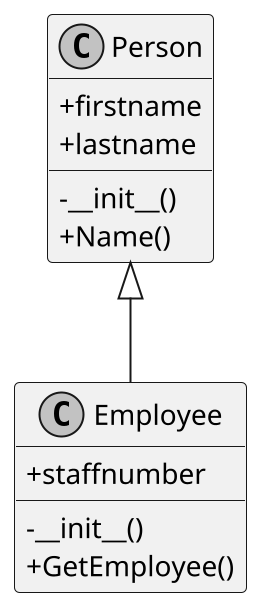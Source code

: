 @startuml
skinparam monochrome true
skinparam classAttributeIconSize 0
scale 2

class Person {
  +firstname
  +lastname
  -__init__()
  +Name()
}

Person <|-- Employee
class Employee {
  +staffnumber
  -__init__()
  +GetEmployee()
}

@enduml
